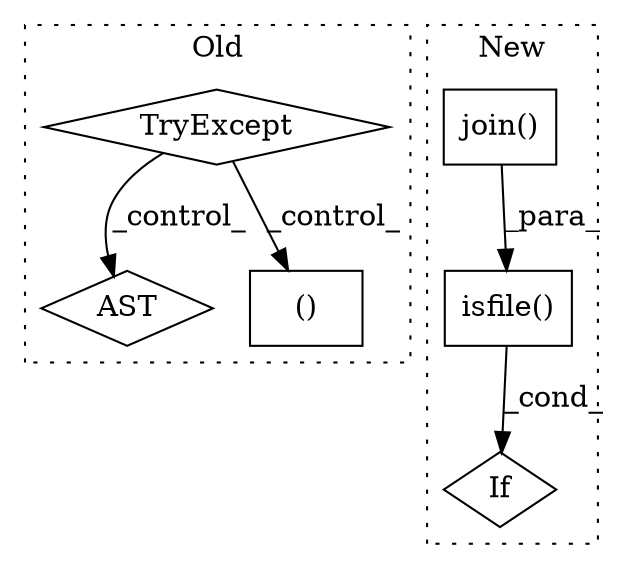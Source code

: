 digraph G {
subgraph cluster0 {
1 [label="TryExcept" a="71" s="704" l="17" shape="diamond"];
4 [label="AST" a="2" s="968,0" l="6,0" shape="diamond"];
6 [label="()" a="54" s="917" l="25" shape="box"];
label = "Old";
style="dotted";
}
subgraph cluster1 {
2 [label="isfile()" a="75" s="707,771" l="15,1" shape="box"];
3 [label="If" a="96" s="704" l="3" shape="diamond"];
5 [label="join()" a="75" s="722,770" l="13,1" shape="box"];
label = "New";
style="dotted";
}
1 -> 6 [label="_control_"];
1 -> 4 [label="_control_"];
2 -> 3 [label="_cond_"];
5 -> 2 [label="_para_"];
}